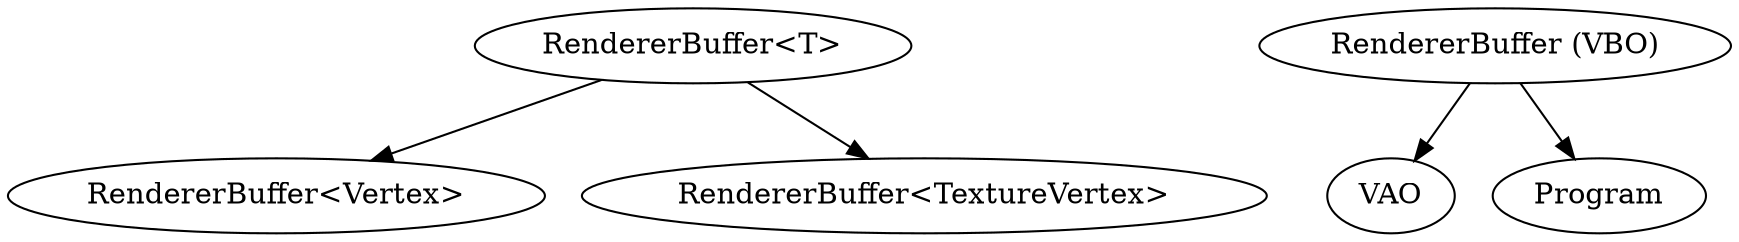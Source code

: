 digraph D {
  "RendererBuffer<T>" -> {"RendererBuffer<Vertex>", "RendererBuffer<TextureVertex>"}
  "RendererBuffer (VBO)" -> { VAO, Program }
}
